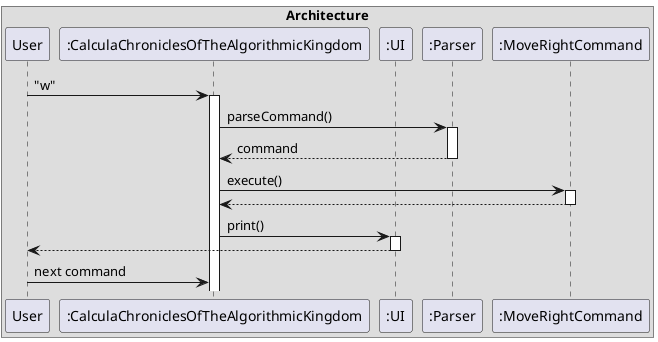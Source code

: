 @startuml
box Architecture
participant "User" as user
participant ":CalculaChroniclesOfTheAlgorithmicKingdom" as main
participant ":UI" as ui
participant ":Parser" as parser
participant ":MoveRightCommand" as command

user -> main : "w"
activate main
main -> parser : parseCommand()
activate parser
parser --> main : command
deactivate parser
main -> command : execute()
activate command
command --> main
deactivate command
main -> ui : print()
activate ui
ui --> user
deactivate ui
user -> main : next command

end box
@enduml